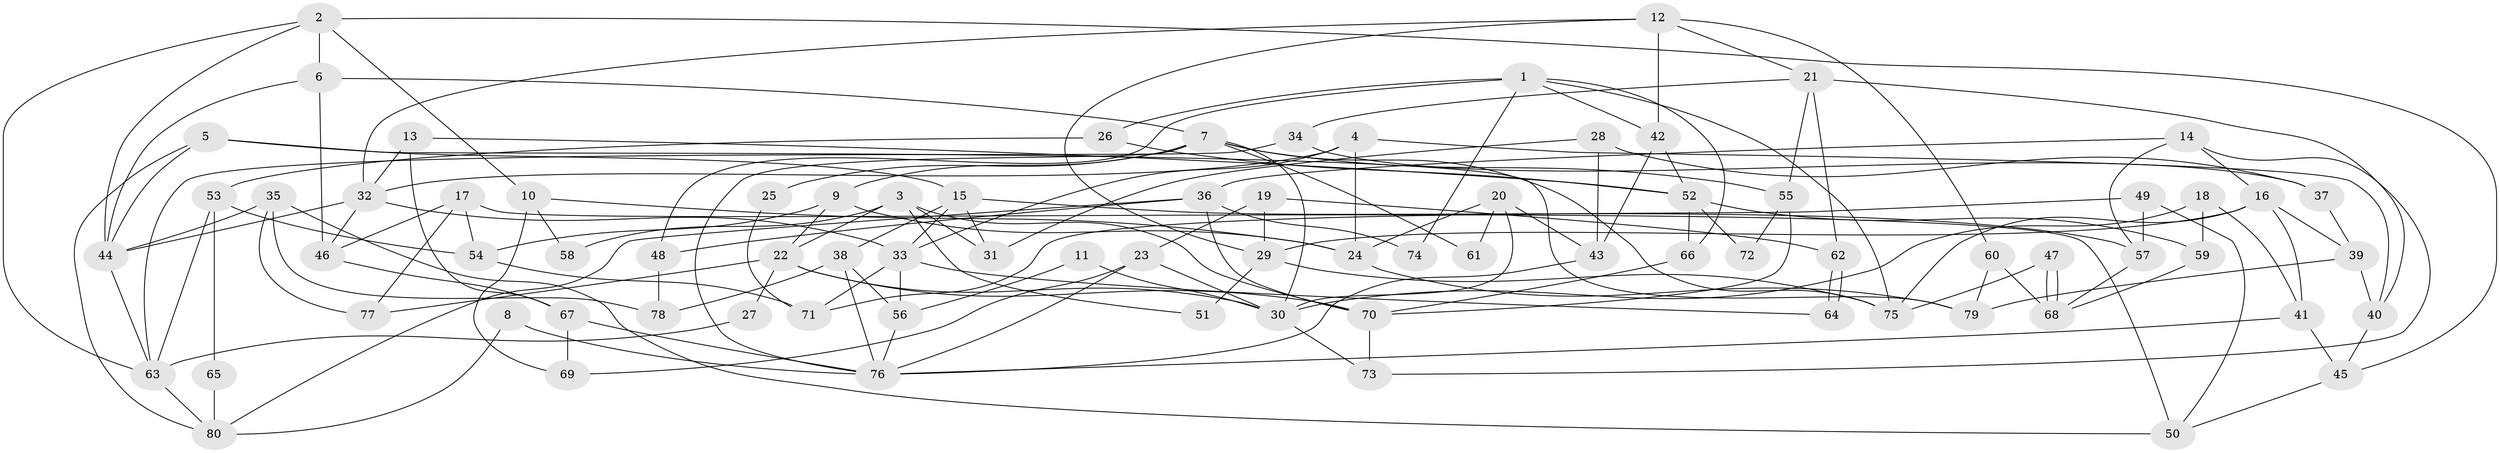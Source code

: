 // coarse degree distribution, {5: 0.28888888888888886, 6: 0.2, 4: 0.17777777777777778, 14: 0.022222222222222223, 2: 0.1111111111111111, 7: 0.1111111111111111, 8: 0.044444444444444446, 9: 0.022222222222222223, 3: 0.022222222222222223}
// Generated by graph-tools (version 1.1) at 2025/52/02/27/25 19:52:02]
// undirected, 80 vertices, 160 edges
graph export_dot {
graph [start="1"]
  node [color=gray90,style=filled];
  1;
  2;
  3;
  4;
  5;
  6;
  7;
  8;
  9;
  10;
  11;
  12;
  13;
  14;
  15;
  16;
  17;
  18;
  19;
  20;
  21;
  22;
  23;
  24;
  25;
  26;
  27;
  28;
  29;
  30;
  31;
  32;
  33;
  34;
  35;
  36;
  37;
  38;
  39;
  40;
  41;
  42;
  43;
  44;
  45;
  46;
  47;
  48;
  49;
  50;
  51;
  52;
  53;
  54;
  55;
  56;
  57;
  58;
  59;
  60;
  61;
  62;
  63;
  64;
  65;
  66;
  67;
  68;
  69;
  70;
  71;
  72;
  73;
  74;
  75;
  76;
  77;
  78;
  79;
  80;
  1 -- 42;
  1 -- 66;
  1 -- 26;
  1 -- 48;
  1 -- 74;
  1 -- 75;
  2 -- 44;
  2 -- 10;
  2 -- 6;
  2 -- 45;
  2 -- 63;
  3 -- 31;
  3 -- 70;
  3 -- 22;
  3 -- 51;
  3 -- 58;
  4 -- 32;
  4 -- 24;
  4 -- 33;
  4 -- 40;
  5 -- 15;
  5 -- 79;
  5 -- 44;
  5 -- 80;
  6 -- 7;
  6 -- 44;
  6 -- 46;
  7 -- 75;
  7 -- 9;
  7 -- 25;
  7 -- 30;
  7 -- 55;
  7 -- 61;
  7 -- 76;
  8 -- 76;
  8 -- 80;
  9 -- 22;
  9 -- 54;
  9 -- 24;
  10 -- 69;
  10 -- 24;
  10 -- 58;
  11 -- 30;
  11 -- 56;
  12 -- 32;
  12 -- 21;
  12 -- 29;
  12 -- 42;
  12 -- 60;
  13 -- 32;
  13 -- 67;
  13 -- 52;
  14 -- 36;
  14 -- 57;
  14 -- 16;
  14 -- 73;
  15 -- 38;
  15 -- 33;
  15 -- 31;
  15 -- 57;
  16 -- 75;
  16 -- 29;
  16 -- 39;
  16 -- 41;
  17 -- 50;
  17 -- 46;
  17 -- 54;
  17 -- 77;
  18 -- 30;
  18 -- 41;
  18 -- 59;
  19 -- 29;
  19 -- 23;
  19 -- 62;
  20 -- 30;
  20 -- 43;
  20 -- 24;
  20 -- 61;
  21 -- 62;
  21 -- 55;
  21 -- 34;
  21 -- 40;
  22 -- 30;
  22 -- 27;
  22 -- 70;
  22 -- 77;
  23 -- 76;
  23 -- 30;
  23 -- 69;
  24 -- 79;
  25 -- 71;
  26 -- 52;
  26 -- 53;
  27 -- 63;
  28 -- 37;
  28 -- 43;
  28 -- 31;
  29 -- 51;
  29 -- 75;
  30 -- 73;
  32 -- 33;
  32 -- 44;
  32 -- 46;
  33 -- 71;
  33 -- 56;
  33 -- 64;
  34 -- 63;
  34 -- 37;
  35 -- 44;
  35 -- 77;
  35 -- 50;
  35 -- 78;
  36 -- 80;
  36 -- 48;
  36 -- 70;
  36 -- 74;
  37 -- 39;
  38 -- 56;
  38 -- 76;
  38 -- 78;
  39 -- 40;
  39 -- 79;
  40 -- 45;
  41 -- 45;
  41 -- 76;
  42 -- 52;
  42 -- 43;
  43 -- 76;
  44 -- 63;
  45 -- 50;
  46 -- 67;
  47 -- 75;
  47 -- 68;
  47 -- 68;
  48 -- 78;
  49 -- 50;
  49 -- 57;
  49 -- 71;
  52 -- 59;
  52 -- 66;
  52 -- 72;
  53 -- 63;
  53 -- 54;
  53 -- 65;
  54 -- 71;
  55 -- 70;
  55 -- 72;
  56 -- 76;
  57 -- 68;
  59 -- 68;
  60 -- 79;
  60 -- 68;
  62 -- 64;
  62 -- 64;
  63 -- 80;
  65 -- 80;
  66 -- 70;
  67 -- 76;
  67 -- 69;
  70 -- 73;
}

